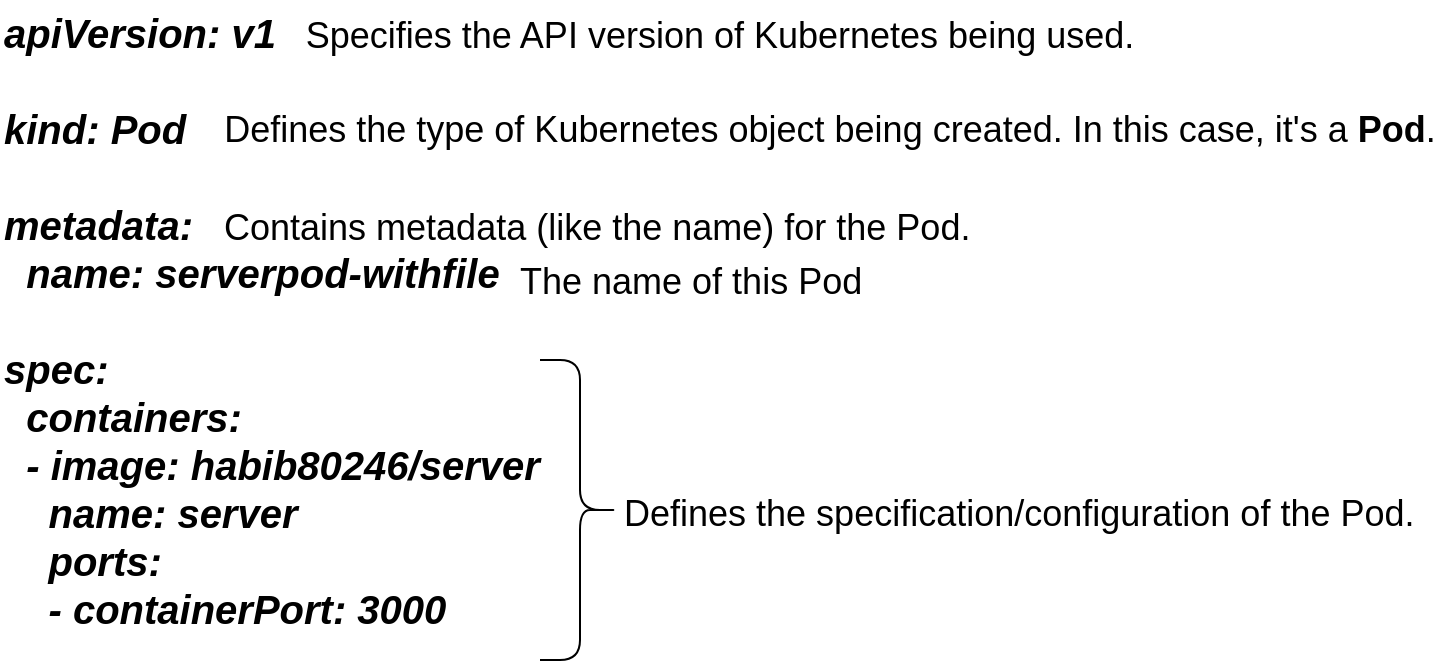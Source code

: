 <mxfile version="24.7.5" pages="2">
  <diagram name="Page-1" id="S1CCMp0fjU3EiBpxLUwO">
    <mxGraphModel dx="1888" dy="440" grid="1" gridSize="10" guides="1" tooltips="1" connect="1" arrows="1" fold="1" page="1" pageScale="1" pageWidth="850" pageHeight="1100" math="0" shadow="0">
      <root>
        <mxCell id="0" />
        <mxCell id="1" parent="0" />
        <mxCell id="9xgWKT3Bm4Sd7fR4F6-5-1" value="&lt;font style=&quot;font-size: 20px;&quot;&gt;&lt;i&gt;&lt;b&gt;apiVersion: v1&lt;br&gt;&lt;br&gt;kind: Pod&lt;br&gt;&lt;br&gt;metadata:&lt;/b&gt;&lt;/i&gt;&lt;/font&gt;&lt;div&gt;&lt;font style=&quot;font-size: 20px;&quot;&gt;&lt;i&gt;&lt;b&gt;&amp;nbsp; name: serverpod-withfile&lt;br&gt;&lt;br&gt;spec:&lt;br&gt;&amp;nbsp; containers:&lt;br&gt;&amp;nbsp; - image: habib80246/server&lt;br&gt;&amp;nbsp; &amp;nbsp; name: server&lt;br&gt;&amp;nbsp; &amp;nbsp; ports:&lt;br&gt;&amp;nbsp; &amp;nbsp; - containerPort: 3000&lt;/b&gt;&lt;/i&gt;&lt;/font&gt;&lt;/div&gt;" style="text;verticalAlign=middle;whiteSpace=wrap;html=1;" vertex="1" parent="1">
          <mxGeometry x="-110" y="70" width="280" height="320" as="geometry" />
        </mxCell>
        <mxCell id="9xgWKT3Bm4Sd7fR4F6-5-2" value="&lt;font style=&quot;font-size: 18px;&quot;&gt;Specifies the API version of Kubernetes being used.&lt;/font&gt;" style="text;html=1;align=center;verticalAlign=middle;whiteSpace=wrap;rounded=0;" vertex="1" parent="1">
          <mxGeometry x="25" y="73" width="450" height="30" as="geometry" />
        </mxCell>
        <mxCell id="9xgWKT3Bm4Sd7fR4F6-5-3" value="&lt;font style=&quot;font-size: 18px;&quot;&gt;&lt;br&gt;&lt;span style=&quot;forced-color-adjust: none; color: rgb(0, 0, 0); font-family: Helvetica; font-style: normal; font-variant-ligatures: normal; font-variant-caps: normal; font-weight: 400; letter-spacing: normal; orphans: 2; text-align: center; text-indent: 0px; text-transform: none; widows: 2; word-spacing: 0px; -webkit-text-stroke-width: 0px; white-space: normal; background-color: initial; text-decoration-thickness: initial; text-decoration-style: initial; text-decoration-color: initial;&quot;&gt;Defines the type of Kubernetes object being created. In this case, it&#39;s a&lt;span&gt;&amp;nbsp;&lt;/span&gt;&lt;/span&gt;&lt;strong style=&quot;forced-color-adjust: none; color: rgb(0, 0, 0); font-family: Helvetica; font-style: normal; font-variant-ligatures: normal; font-variant-caps: normal; letter-spacing: normal; orphans: 2; text-align: center; text-indent: 0px; text-transform: none; widows: 2; word-spacing: 0px; -webkit-text-stroke-width: 0px; white-space: normal; background-color: initial; text-decoration-thickness: initial; text-decoration-style: initial; text-decoration-color: initial;&quot; data-end=&quot;417&quot; data-start=&quot;410&quot;&gt;Pod&lt;/strong&gt;&lt;span style=&quot;forced-color-adjust: none; color: rgb(0, 0, 0); font-family: Helvetica; font-style: normal; font-variant-ligatures: normal; font-variant-caps: normal; font-weight: 400; letter-spacing: normal; orphans: 2; text-align: center; text-indent: 0px; text-transform: none; widows: 2; word-spacing: 0px; -webkit-text-stroke-width: 0px; white-space: normal; background-color: initial; text-decoration-thickness: initial; text-decoration-style: initial; text-decoration-color: initial;&quot;&gt;.&lt;/span&gt;&lt;br&gt;&lt;/font&gt;" style="text;html=1;align=center;verticalAlign=middle;whiteSpace=wrap;rounded=0;" vertex="1" parent="1">
          <mxGeometry x="-5" y="114" width="620" height="20" as="geometry" />
        </mxCell>
        <mxCell id="9xgWKT3Bm4Sd7fR4F6-5-4" value="&lt;font style=&quot;font-size: 18px;&quot;&gt;Contains metadata (like the name) for the Pod.&lt;/font&gt;" style="text;whiteSpace=wrap;html=1;" vertex="1" parent="1">
          <mxGeometry y="167" width="380" height="40" as="geometry" />
        </mxCell>
        <mxCell id="9xgWKT3Bm4Sd7fR4F6-5-5" value="&lt;font style=&quot;font-size: 18px;&quot;&gt;The name of this Pod&lt;/font&gt;" style="text;whiteSpace=wrap;html=1;" vertex="1" parent="1">
          <mxGeometry x="148" y="194" width="200" height="40" as="geometry" />
        </mxCell>
        <mxCell id="9xgWKT3Bm4Sd7fR4F6-5-6" value="&lt;font style=&quot;font-size: 18px;&quot;&gt;Defines the specification/configuration of the Pod.&lt;/font&gt;" style="text;whiteSpace=wrap;html=1;" vertex="1" parent="1">
          <mxGeometry x="200" y="310" width="400" height="40" as="geometry" />
        </mxCell>
        <mxCell id="9xgWKT3Bm4Sd7fR4F6-5-7" value="" style="shape=curlyBracket;whiteSpace=wrap;html=1;rounded=1;flipH=1;labelPosition=right;verticalLabelPosition=middle;align=left;verticalAlign=middle;" vertex="1" parent="1">
          <mxGeometry x="160" y="250" width="40" height="150" as="geometry" />
        </mxCell>
      </root>
    </mxGraphModel>
  </diagram>
  <diagram id="LX3UDYbYZGiHbH_mK0Ol" name="Page-2">
    <mxGraphModel dx="794" dy="494" grid="1" gridSize="10" guides="1" tooltips="1" connect="1" arrows="1" fold="1" page="1" pageScale="1" pageWidth="850" pageHeight="1100" math="0" shadow="0">
      <root>
        <mxCell id="0" />
        <mxCell id="1" parent="0" />
        <UserObject label="&lt;table style=&quot;font-size: 18px;&quot; data-start=&quot;384&quot; data-end=&quot;782&quot;&gt;&lt;thead data-start=&quot;384&quot; data-end=&quot;441&quot;&gt;&lt;tr data-start=&quot;384&quot; data-end=&quot;441&quot;&gt;&lt;th data-start=&quot;384&quot; data-end=&quot;411&quot;&gt;&lt;strong data-start=&quot;386&quot; data-end=&quot;410&quot;&gt;&lt;font style=&quot;font-size: 18px;&quot;&gt;API Version (Bucket)&lt;/font&gt;&lt;/strong&gt;&lt;/th&gt;&lt;th data-start=&quot;411&quot; data-end=&quot;441&quot;&gt;&lt;strong data-start=&quot;413&quot; data-end=&quot;439&quot;&gt;&lt;font style=&quot;font-size: 18px;&quot;&gt;&amp;nbsp; &amp;nbsp; Objects Inside (Kinds)&lt;/font&gt;&lt;/strong&gt;&lt;/th&gt;&lt;/tr&gt;&lt;/thead&gt;&lt;tbody data-start=&quot;500&quot; data-end=&quot;782&quot;&gt;&lt;tr data-start=&quot;500&quot; data-end=&quot;561&quot;&gt;&lt;td&gt;&lt;font style=&quot;font-size: 18px;&quot;&gt;&lt;code data-start=&quot;502&quot; data-end=&quot;506&quot;&gt;v1&lt;/code&gt; (Core API)&lt;/font&gt;&lt;/td&gt;&lt;td&gt;&lt;font style=&quot;font-size: 18px;&quot;&gt;&lt;code data-start=&quot;520&quot; data-end=&quot;525&quot;&gt;&amp;nbsp; Pod&lt;/code&gt;, &lt;code data-start=&quot;527&quot; data-end=&quot;536&quot;&gt;Service&lt;/code&gt;, &lt;code data-start=&quot;538&quot; data-end=&quot;549&quot;&gt;ConfigMap&lt;/code&gt;, &lt;code data-start=&quot;551&quot; data-end=&quot;559&quot;&gt;Secret&lt;/code&gt;&lt;/font&gt;&lt;/td&gt;&lt;/tr&gt;&lt;tr data-start=&quot;562&quot; data-end=&quot;618&quot;&gt;&lt;td&gt;&lt;code data-start=&quot;564&quot; data-end=&quot;573&quot;&gt;&lt;font style=&quot;font-size: 18px;&quot;&gt;apps/v1&lt;/font&gt;&lt;/code&gt;&lt;/td&gt;&lt;td&gt;&lt;font style=&quot;font-size: 18px;&quot;&gt;&lt;code data-start=&quot;576&quot; data-end=&quot;588&quot;&gt;&amp;nbsp; Deployment&lt;/code&gt;, &lt;code data-start=&quot;590&quot; data-end=&quot;603&quot;&gt;StatefulSet&lt;/code&gt;, &lt;code data-start=&quot;605&quot; data-end=&quot;616&quot;&gt;DaemonSet&lt;/code&gt;&lt;/font&gt;&lt;/td&gt;&lt;/tr&gt;&lt;tr data-start=&quot;619&quot; data-end=&quot;652&quot;&gt;&lt;td&gt;&lt;code data-start=&quot;621&quot; data-end=&quot;631&quot;&gt;&lt;font style=&quot;font-size: 18px;&quot;&gt;batch/v1&lt;/font&gt;&lt;/code&gt;&lt;/td&gt;&lt;td&gt;&lt;font style=&quot;font-size: 18px;&quot;&gt;&lt;code data-start=&quot;634&quot; data-end=&quot;639&quot;&gt;&amp;nbsp; Job&lt;/code&gt;, &lt;code data-start=&quot;641&quot; data-end=&quot;650&quot;&gt;CronJob&lt;/code&gt;&lt;/font&gt;&lt;/td&gt;&lt;/tr&gt;&lt;tr data-start=&quot;653&quot; data-end=&quot;708&quot;&gt;&lt;td&gt;&lt;code data-start=&quot;655&quot; data-end=&quot;677&quot;&gt;&lt;font style=&quot;font-size: 18px;&quot;&gt;networking.k8s.io/v1&lt;/font&gt;&lt;/code&gt;&lt;/td&gt;&lt;td&gt;&lt;font style=&quot;font-size: 18px;&quot;&gt;&lt;code data-start=&quot;680&quot; data-end=&quot;689&quot;&gt;&amp;nbsp; Ingress&lt;/code&gt;, &lt;code data-start=&quot;691&quot; data-end=&quot;706&quot;&gt;NetworkPolicy&lt;/code&gt;&lt;/font&gt;&lt;/td&gt;&lt;/tr&gt;&lt;tr data-start=&quot;709&quot; data-end=&quot;782&quot;&gt;&lt;td&gt;&lt;code data-start=&quot;711&quot; data-end=&quot;741&quot;&gt;&lt;font style=&quot;font-size: 18px;&quot;&gt;rbac.authorization.k8s.io/v1&lt;/font&gt;&lt;/code&gt;&lt;/td&gt;&lt;td&gt;&lt;font style=&quot;font-size: 18px;&quot;&gt;&lt;code data-start=&quot;744&quot; data-end=&quot;750&quot;&gt;&amp;nbsp; Role&lt;/code&gt;, &lt;code data-start=&quot;752&quot; data-end=&quot;765&quot;&gt;ClusterRole&lt;/code&gt;, &lt;code data-start=&quot;767&quot; data-end=&quot;780&quot;&gt;RoleBinding&lt;/code&gt;&lt;/font&gt;&lt;/td&gt;&lt;/tr&gt;&lt;/tbody&gt;&lt;/table&gt;" link="&lt;table data-start=&quot;384&quot; data-end=&quot;782&quot;&gt;&lt;thead data-start=&quot;384&quot; data-end=&quot;441&quot;&gt;&lt;tr data-start=&quot;384&quot; data-end=&quot;441&quot;&gt;&lt;th data-start=&quot;384&quot; data-end=&quot;411&quot;&gt;&lt;strong data-start=&quot;386&quot; data-end=&quot;410&quot;&gt;API Version (Bucket)&lt;/strong&gt;&lt;/th&gt;&lt;th data-start=&quot;411&quot; data-end=&quot;441&quot;&gt;&lt;strong data-start=&quot;413&quot; data-end=&quot;439&quot;&gt;Objects Inside (Kinds)&lt;/strong&gt;&lt;/th&gt;&lt;/tr&gt;&lt;/thead&gt;&lt;tbody data-start=&quot;500&quot; data-end=&quot;782&quot;&gt;&lt;tr data-start=&quot;500&quot; data-end=&quot;561&quot;&gt;&lt;td&gt;&lt;code data-start=&quot;502&quot; data-end=&quot;506&quot;&gt;v1&lt;/code&gt; (Core API)&lt;/td&gt;&lt;td&gt;&lt;code data-start=&quot;520&quot; data-end=&quot;525&quot;&gt;Pod&lt;/code&gt;, &lt;code data-start=&quot;527&quot; data-end=&quot;536&quot;&gt;Service&lt;/code&gt;, &lt;code data-start=&quot;538&quot; data-end=&quot;549&quot;&gt;ConfigMap&lt;/code&gt;, &lt;code data-start=&quot;551&quot; data-end=&quot;559&quot;&gt;Secret&lt;/code&gt;&lt;/td&gt;&lt;/tr&gt;&lt;tr data-start=&quot;562&quot; data-end=&quot;618&quot;&gt;&lt;td&gt;&lt;code data-start=&quot;564&quot; data-end=&quot;573&quot;&gt;apps/v1&lt;/code&gt;&lt;/td&gt;&lt;td&gt;&lt;code data-start=&quot;576&quot; data-end=&quot;588&quot;&gt;Deployment&lt;/code&gt;, &lt;code data-start=&quot;590&quot; data-end=&quot;603&quot;&gt;StatefulSet&lt;/code&gt;, &lt;code data-start=&quot;605&quot; data-end=&quot;616&quot;&gt;DaemonSet&lt;/code&gt;&lt;/td&gt;&lt;/tr&gt;&lt;tr data-start=&quot;619&quot; data-end=&quot;652&quot;&gt;&lt;td&gt;&lt;code data-start=&quot;621&quot; data-end=&quot;631&quot;&gt;batch/v1&lt;/code&gt;&lt;/td&gt;&lt;td&gt;&lt;code data-start=&quot;634&quot; data-end=&quot;639&quot;&gt;Job&lt;/code&gt;, &lt;code data-start=&quot;641&quot; data-end=&quot;650&quot;&gt;CronJob&lt;/code&gt;&lt;/td&gt;&lt;/tr&gt;&lt;tr data-start=&quot;653&quot; data-end=&quot;708&quot;&gt;&lt;td&gt;&lt;code data-start=&quot;655&quot; data-end=&quot;677&quot;&gt;networking.k8s.io/v1&lt;/code&gt;&lt;/td&gt;&lt;td&gt;&lt;code data-start=&quot;680&quot; data-end=&quot;689&quot;&gt;Ingress&lt;/code&gt;, &lt;code data-start=&quot;691&quot; data-end=&quot;706&quot;&gt;NetworkPolicy&lt;/code&gt;&lt;/td&gt;&lt;/tr&gt;&lt;tr data-start=&quot;709&quot; data-end=&quot;782&quot;&gt;&lt;td&gt;&lt;code data-start=&quot;711&quot; data-end=&quot;741&quot;&gt;rbac.authorization.k8s.io/v1&lt;/code&gt;&lt;/td&gt;&lt;td&gt;&lt;code data-start=&quot;744&quot; data-end=&quot;750&quot;&gt;Role&lt;/code&gt;, &lt;code data-start=&quot;752&quot; data-end=&quot;765&quot;&gt;ClusterRole&lt;/code&gt;, &lt;code data-start=&quot;767&quot; data-end=&quot;780&quot;&gt;RoleBinding&lt;/code&gt;&lt;/td&gt;&lt;/tr&gt;&lt;/tbody&gt;&lt;/table&gt;" id="SE1Fuj481cCdVJflLpL9-2">
          <mxCell style="text;whiteSpace=wrap;html=1;" vertex="1" parent="1">
            <mxGeometry x="110" y="260" width="720" height="210" as="geometry" />
          </mxCell>
        </UserObject>
        <mxCell id="SE1Fuj481cCdVJflLpL9-5" value="&lt;font style=&quot;font-size: 18px;&quot;&gt;Example of Different API Buckets&lt;/font&gt;" style="rounded=0;whiteSpace=wrap;html=1;fillColor=#dae8fc;strokeColor=#6c8ebf;" vertex="1" parent="1">
          <mxGeometry x="120" y="140" width="380" height="60" as="geometry" />
        </mxCell>
        <mxCell id="SE1Fuj481cCdVJflLpL9-6" value="&lt;font style=&quot;font-size: 18px;&quot;&gt;Check All API Resources&lt;/font&gt;" style="rounded=0;whiteSpace=wrap;html=1;fillColor=#dae8fc;strokeColor=#6c8ebf;" vertex="1" parent="1">
          <mxGeometry x="100" y="550" width="380" height="60" as="geometry" />
        </mxCell>
        <mxCell id="hbVdg5RFuyuYDsyucYDR-1" value="" style="shape=table;startSize=0;container=1;collapsible=0;childLayout=tableLayout;fontSize=16;" vertex="1" parent="1">
          <mxGeometry x="170" y="650" width="210" height="40" as="geometry" />
        </mxCell>
        <mxCell id="hbVdg5RFuyuYDsyucYDR-2" value="" style="shape=tableRow;horizontal=0;startSize=0;swimlaneHead=0;swimlaneBody=0;strokeColor=inherit;top=0;left=0;bottom=0;right=0;collapsible=0;dropTarget=0;fillColor=none;points=[[0,0.5],[1,0.5]];portConstraint=eastwest;fontSize=16;" vertex="1" parent="hbVdg5RFuyuYDsyucYDR-1">
          <mxGeometry width="210" height="40" as="geometry" />
        </mxCell>
        <mxCell id="hbVdg5RFuyuYDsyucYDR-3" value="&lt;font style=&quot;font-size: 18px;&quot;&gt;kubectl&lt;/font&gt;" style="shape=partialRectangle;html=1;whiteSpace=wrap;connectable=0;strokeColor=inherit;overflow=hidden;fillColor=none;top=0;left=0;bottom=0;right=0;pointerEvents=1;fontSize=16;" vertex="1" parent="hbVdg5RFuyuYDsyucYDR-2">
          <mxGeometry width="75" height="40" as="geometry">
            <mxRectangle width="75" height="40" as="alternateBounds" />
          </mxGeometry>
        </mxCell>
        <mxCell id="hbVdg5RFuyuYDsyucYDR-4" value="&lt;font style=&quot;font-size: 18px;&quot;&gt;api-resources&lt;/font&gt;" style="shape=partialRectangle;html=1;whiteSpace=wrap;connectable=0;strokeColor=inherit;overflow=hidden;fillColor=none;top=0;left=0;bottom=0;right=0;pointerEvents=1;fontSize=16;" vertex="1" parent="hbVdg5RFuyuYDsyucYDR-2">
          <mxGeometry x="75" width="135" height="40" as="geometry">
            <mxRectangle width="135" height="40" as="alternateBounds" />
          </mxGeometry>
        </mxCell>
      </root>
    </mxGraphModel>
  </diagram>
</mxfile>
